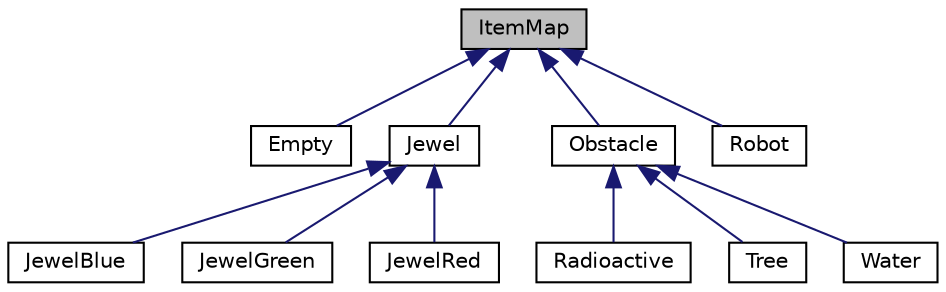 digraph "ItemMap"
{
 // LATEX_PDF_SIZE
  edge [fontname="Helvetica",fontsize="10",labelfontname="Helvetica",labelfontsize="10"];
  node [fontname="Helvetica",fontsize="10",shape=record];
  Node1 [label="ItemMap",height=0.2,width=0.4,color="black", fillcolor="grey75", style="filled", fontcolor="black",tooltip=" "];
  Node1 -> Node2 [dir="back",color="midnightblue",fontsize="10",style="solid",fontname="Helvetica"];
  Node2 [label="Empty",height=0.2,width=0.4,color="black", fillcolor="white", style="filled",URL="$class_empty.html",tooltip=" "];
  Node1 -> Node3 [dir="back",color="midnightblue",fontsize="10",style="solid",fontname="Helvetica"];
  Node3 [label="Jewel",height=0.2,width=0.4,color="black", fillcolor="white", style="filled",URL="$class_jewel.html",tooltip=" "];
  Node3 -> Node4 [dir="back",color="midnightblue",fontsize="10",style="solid",fontname="Helvetica"];
  Node4 [label="JewelBlue",height=0.2,width=0.4,color="black", fillcolor="white", style="filled",URL="$class_jewel_blue.html",tooltip=" "];
  Node3 -> Node5 [dir="back",color="midnightblue",fontsize="10",style="solid",fontname="Helvetica"];
  Node5 [label="JewelGreen",height=0.2,width=0.4,color="black", fillcolor="white", style="filled",URL="$class_jewel_green.html",tooltip=" "];
  Node3 -> Node6 [dir="back",color="midnightblue",fontsize="10",style="solid",fontname="Helvetica"];
  Node6 [label="JewelRed",height=0.2,width=0.4,color="black", fillcolor="white", style="filled",URL="$class_jewel_red.html",tooltip=" "];
  Node1 -> Node7 [dir="back",color="midnightblue",fontsize="10",style="solid",fontname="Helvetica"];
  Node7 [label="Obstacle",height=0.2,width=0.4,color="black", fillcolor="white", style="filled",URL="$class_obstacle.html",tooltip=" "];
  Node7 -> Node8 [dir="back",color="midnightblue",fontsize="10",style="solid",fontname="Helvetica"];
  Node8 [label="Radioactive",height=0.2,width=0.4,color="black", fillcolor="white", style="filled",URL="$class_radioactive.html",tooltip=" "];
  Node7 -> Node9 [dir="back",color="midnightblue",fontsize="10",style="solid",fontname="Helvetica"];
  Node9 [label="Tree",height=0.2,width=0.4,color="black", fillcolor="white", style="filled",URL="$class_tree.html",tooltip=" "];
  Node7 -> Node10 [dir="back",color="midnightblue",fontsize="10",style="solid",fontname="Helvetica"];
  Node10 [label="Water",height=0.2,width=0.4,color="black", fillcolor="white", style="filled",URL="$class_water.html",tooltip=" "];
  Node1 -> Node11 [dir="back",color="midnightblue",fontsize="10",style="solid",fontname="Helvetica"];
  Node11 [label="Robot",height=0.2,width=0.4,color="black", fillcolor="white", style="filled",URL="$class_robot.html",tooltip=" "];
}
